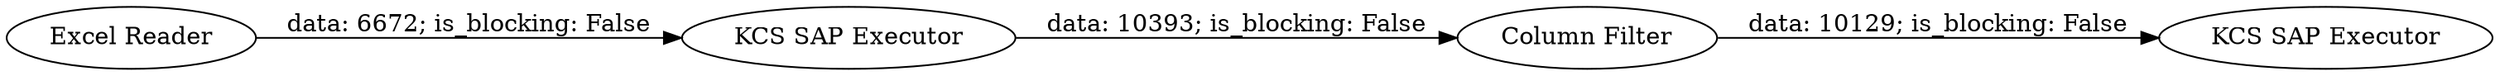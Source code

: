 digraph {
	"3280970262239311446_5" [label="KCS SAP Executor"]
	"3280970262239311446_2" [label="Excel Reader"]
	"3280970262239311446_3" [label="KCS SAP Executor"]
	"3280970262239311446_6" [label="Column Filter"]
	"3280970262239311446_3" -> "3280970262239311446_6" [label="data: 10393; is_blocking: False"]
	"3280970262239311446_2" -> "3280970262239311446_3" [label="data: 6672; is_blocking: False"]
	"3280970262239311446_6" -> "3280970262239311446_5" [label="data: 10129; is_blocking: False"]
	rankdir=LR
}
